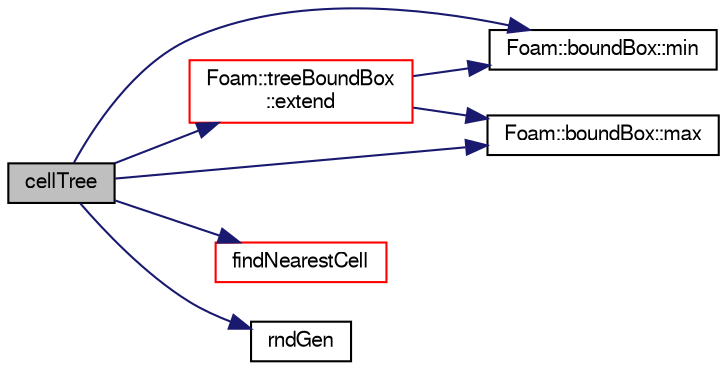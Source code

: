 digraph "cellTree"
{
  bgcolor="transparent";
  edge [fontname="FreeSans",fontsize="10",labelfontname="FreeSans",labelfontsize="10"];
  node [fontname="FreeSans",fontsize="10",shape=record];
  rankdir="LR";
  Node336 [label="cellTree",height=0.2,width=0.4,color="black", fillcolor="grey75", style="filled", fontcolor="black"];
  Node336 -> Node337 [color="midnightblue",fontsize="10",style="solid",fontname="FreeSans"];
  Node337 [label="Foam::treeBoundBox\l::extend",height=0.2,width=0.4,color="red",URL="$a27618.html#aa587a09f8f1ac8b806f9f1314f0e0733",tooltip="Return slightly wider bounding box. "];
  Node337 -> Node341 [color="midnightblue",fontsize="10",style="solid",fontname="FreeSans"];
  Node341 [label="Foam::boundBox::min",height=0.2,width=0.4,color="black",URL="$a27102.html#a41bea928bbb72b904d07db28570b07bd",tooltip="Minimum describing the bounding box. "];
  Node337 -> Node347 [color="midnightblue",fontsize="10",style="solid",fontname="FreeSans"];
  Node347 [label="Foam::boundBox::max",height=0.2,width=0.4,color="black",URL="$a27102.html#a43279cd20862e64a21c8c82ee6c2441b",tooltip="Maximum describing the bounding box. "];
  Node336 -> Node348 [color="midnightblue",fontsize="10",style="solid",fontname="FreeSans"];
  Node348 [label="findNearestCell",height=0.2,width=0.4,color="red",URL="$a25118.html#a6a2a951a7fd9cffdb2a139e0d33ca0cd",tooltip="Find nearest cell in terms of cell centre. "];
  Node336 -> Node347 [color="midnightblue",fontsize="10",style="solid",fontname="FreeSans"];
  Node336 -> Node341 [color="midnightblue",fontsize="10",style="solid",fontname="FreeSans"];
  Node336 -> Node428 [color="midnightblue",fontsize="10",style="solid",fontname="FreeSans"];
  Node428 [label="rndGen",height=0.2,width=0.4,color="black",URL="$a38939.html#ab8597af4c8d0209c2e0c9b1982782bfb"];
}
